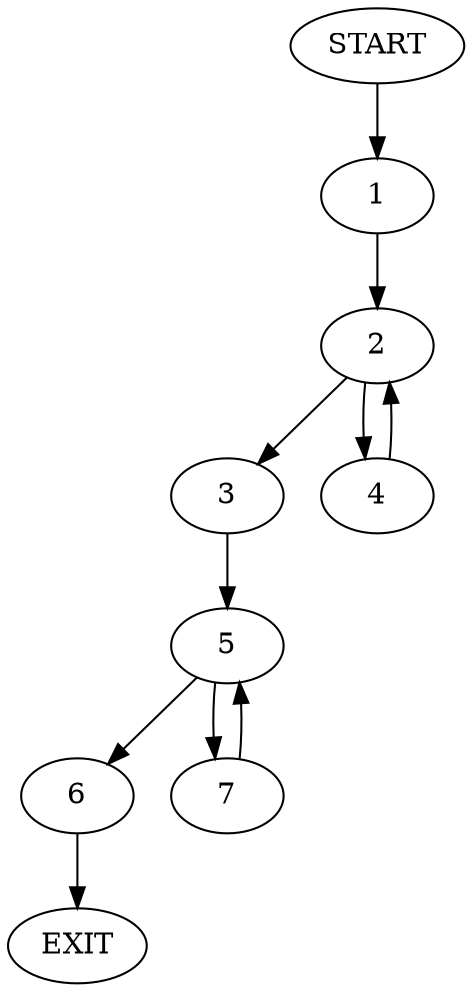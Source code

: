 digraph {
0 [label="START"];
1;
2;
3;
4;
5;
6;
7;
8 [label="EXIT"];
0 -> 1;
1 -> 2;
2 -> 3;
2 -> 4;
3 -> 5;
4 -> 2;
5 -> 6;
5 -> 7;
7 -> 5;
6 -> 8;
}